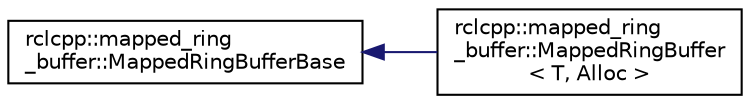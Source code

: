 digraph "Graphical Class Hierarchy"
{
  edge [fontname="Helvetica",fontsize="10",labelfontname="Helvetica",labelfontsize="10"];
  node [fontname="Helvetica",fontsize="10",shape=record];
  rankdir="LR";
  Node0 [label="rclcpp::mapped_ring\l_buffer::MappedRingBufferBase",height=0.2,width=0.4,color="black", fillcolor="white", style="filled",URL="$classrclcpp_1_1mapped__ring__buffer_1_1MappedRingBufferBase.html"];
  Node0 -> Node1 [dir="back",color="midnightblue",fontsize="10",style="solid",fontname="Helvetica"];
  Node1 [label="rclcpp::mapped_ring\l_buffer::MappedRingBuffer\l\< T, Alloc \>",height=0.2,width=0.4,color="black", fillcolor="white", style="filled",URL="$classrclcpp_1_1mapped__ring__buffer_1_1MappedRingBuffer.html",tooltip="Ring buffer container of unique_ptr&#39;s of T, which can be accessed by a key. "];
}
